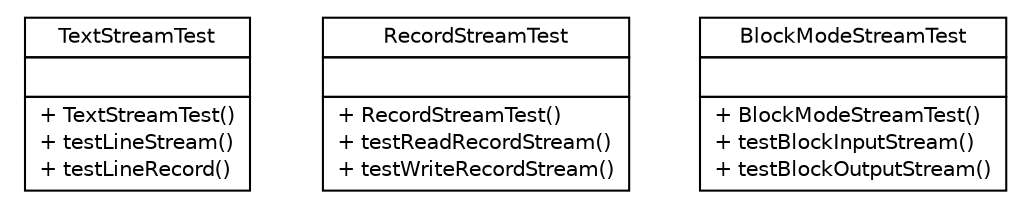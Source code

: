 #!/usr/local/bin/dot
#
# Class diagram 
# Generated by UMLGraph version 5.1 (http://www.umlgraph.org/)
#

digraph G {
	edge [fontname="Helvetica",fontsize=10,labelfontname="Helvetica",labelfontsize=10];
	node [fontname="Helvetica",fontsize=10,shape=plaintext];
	nodesep=0.25;
	ranksep=0.5;
	// com.apporiented.hermesftp.streams.TextStreamTest
	c75 [label=<<table title="com.apporiented.hermesftp.streams.TextStreamTest" border="0" cellborder="1" cellspacing="0" cellpadding="2" port="p" href="./TextStreamTest.html">
		<tr><td><table border="0" cellspacing="0" cellpadding="1">
<tr><td align="center" balign="center"> TextStreamTest </td></tr>
		</table></td></tr>
		<tr><td><table border="0" cellspacing="0" cellpadding="1">
<tr><td align="left" balign="left">  </td></tr>
		</table></td></tr>
		<tr><td><table border="0" cellspacing="0" cellpadding="1">
<tr><td align="left" balign="left"> + TextStreamTest() </td></tr>
<tr><td align="left" balign="left"> + testLineStream() </td></tr>
<tr><td align="left" balign="left"> + testLineRecord() </td></tr>
		</table></td></tr>
		</table>>, fontname="Helvetica", fontcolor="black", fontsize=10.0];
	// com.apporiented.hermesftp.streams.RecordStreamTest
	c76 [label=<<table title="com.apporiented.hermesftp.streams.RecordStreamTest" border="0" cellborder="1" cellspacing="0" cellpadding="2" port="p" href="./RecordStreamTest.html">
		<tr><td><table border="0" cellspacing="0" cellpadding="1">
<tr><td align="center" balign="center"> RecordStreamTest </td></tr>
		</table></td></tr>
		<tr><td><table border="0" cellspacing="0" cellpadding="1">
<tr><td align="left" balign="left">  </td></tr>
		</table></td></tr>
		<tr><td><table border="0" cellspacing="0" cellpadding="1">
<tr><td align="left" balign="left"> + RecordStreamTest() </td></tr>
<tr><td align="left" balign="left"> + testReadRecordStream() </td></tr>
<tr><td align="left" balign="left"> + testWriteRecordStream() </td></tr>
		</table></td></tr>
		</table>>, fontname="Helvetica", fontcolor="black", fontsize=10.0];
	// com.apporiented.hermesftp.streams.BlockModeStreamTest
	c77 [label=<<table title="com.apporiented.hermesftp.streams.BlockModeStreamTest" border="0" cellborder="1" cellspacing="0" cellpadding="2" port="p" href="./BlockModeStreamTest.html">
		<tr><td><table border="0" cellspacing="0" cellpadding="1">
<tr><td align="center" balign="center"> BlockModeStreamTest </td></tr>
		</table></td></tr>
		<tr><td><table border="0" cellspacing="0" cellpadding="1">
<tr><td align="left" balign="left">  </td></tr>
		</table></td></tr>
		<tr><td><table border="0" cellspacing="0" cellpadding="1">
<tr><td align="left" balign="left"> + BlockModeStreamTest() </td></tr>
<tr><td align="left" balign="left"> + testBlockInputStream() </td></tr>
<tr><td align="left" balign="left"> + testBlockOutputStream() </td></tr>
		</table></td></tr>
		</table>>, fontname="Helvetica", fontcolor="black", fontsize=10.0];
}


